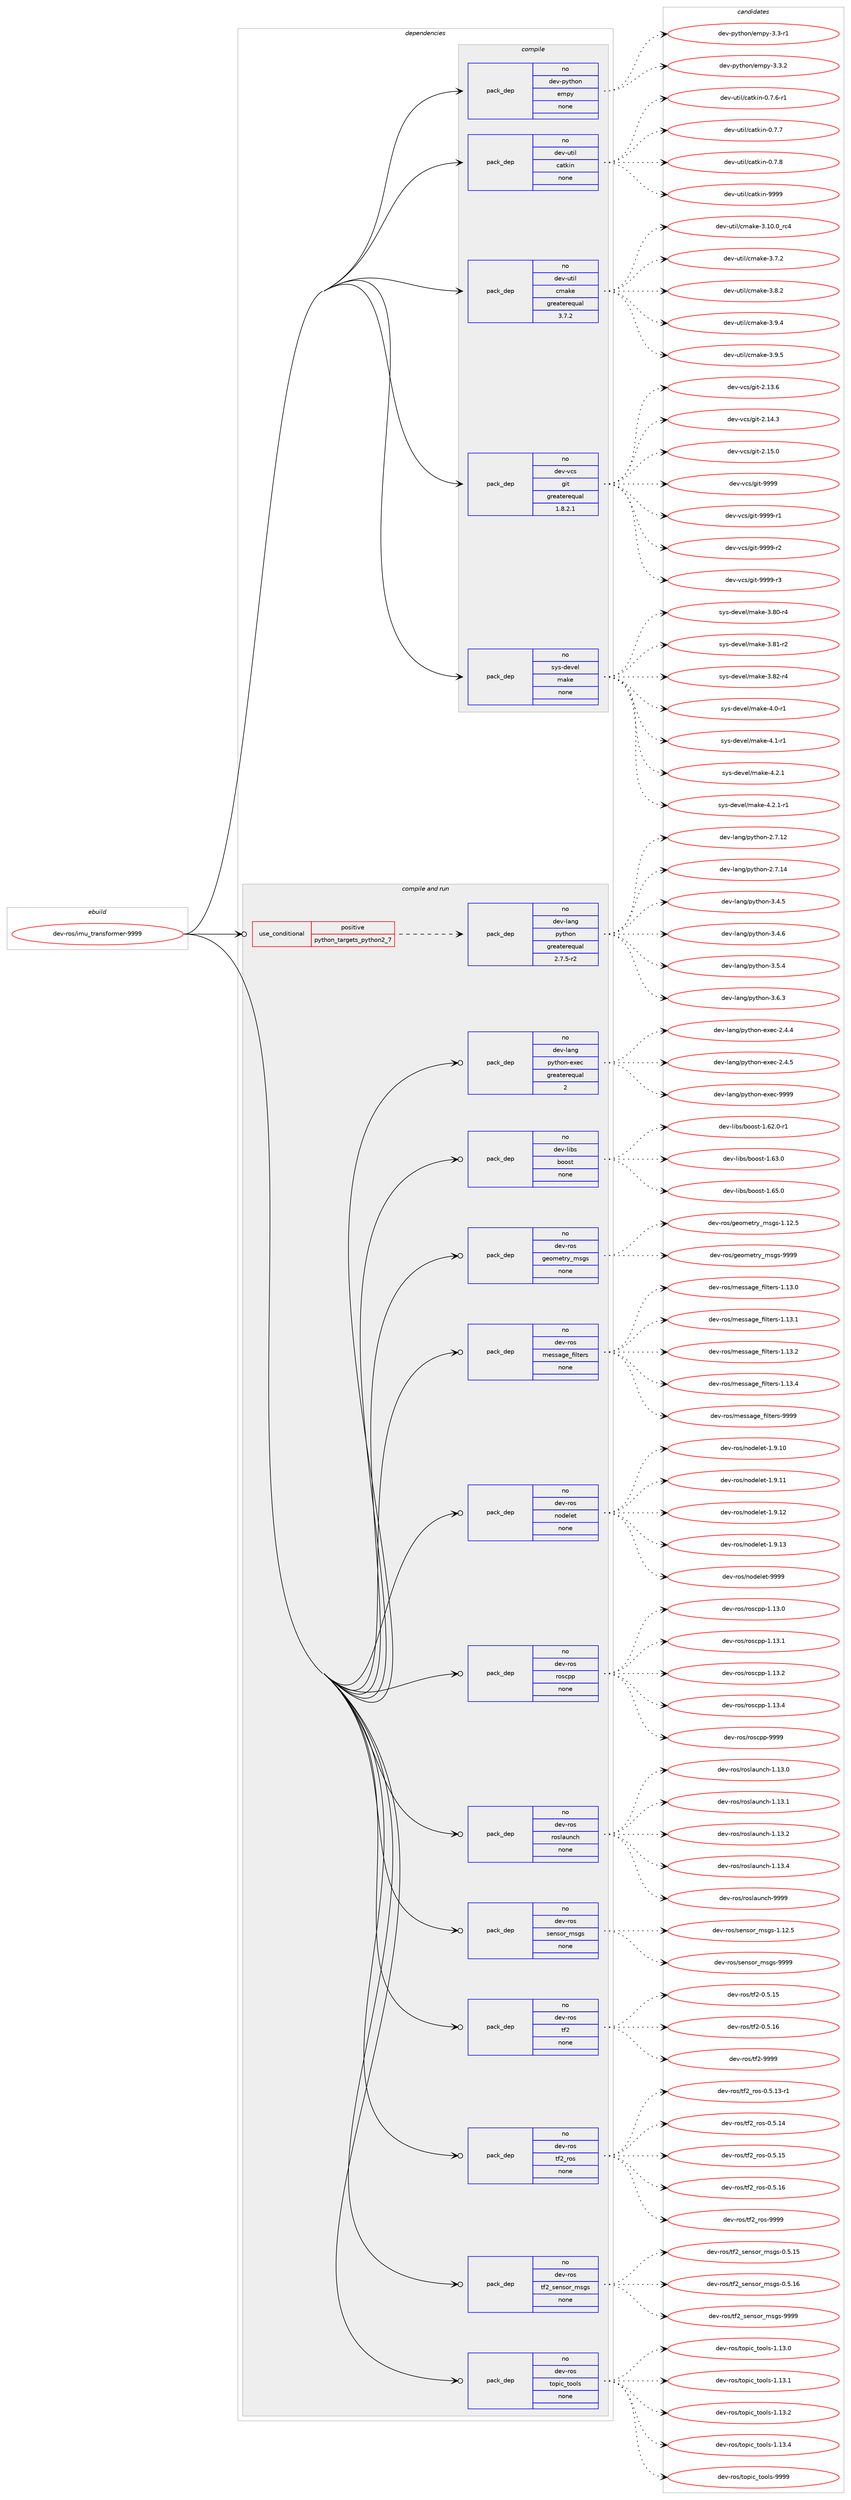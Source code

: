 digraph prolog {

# *************
# Graph options
# *************

newrank=true;
concentrate=true;
compound=true;
graph [rankdir=LR,fontname=Helvetica,fontsize=10,ranksep=1.5];#, ranksep=2.5, nodesep=0.2];
edge  [arrowhead=vee];
node  [fontname=Helvetica,fontsize=10];

# **********
# The ebuild
# **********

subgraph cluster_leftcol {
color=gray;
rank=same;
label=<<i>ebuild</i>>;
id [label="dev-ros/imu_transformer-9999", color=red, width=4, href="../dev-ros/imu_transformer-9999.svg"];
}

# ****************
# The dependencies
# ****************

subgraph cluster_midcol {
color=gray;
label=<<i>dependencies</i>>;
subgraph cluster_compile {
fillcolor="#eeeeee";
style=filled;
label=<<i>compile</i>>;
subgraph pack153505 {
dependency203038 [label=<<TABLE BORDER="0" CELLBORDER="1" CELLSPACING="0" CELLPADDING="4" WIDTH="220"><TR><TD ROWSPAN="6" CELLPADDING="30">pack_dep</TD></TR><TR><TD WIDTH="110">no</TD></TR><TR><TD>dev-python</TD></TR><TR><TD>empy</TD></TR><TR><TD>none</TD></TR><TR><TD></TD></TR></TABLE>>, shape=none, color=blue];
}
id:e -> dependency203038:w [weight=20,style="solid",arrowhead="vee"];
subgraph pack153506 {
dependency203039 [label=<<TABLE BORDER="0" CELLBORDER="1" CELLSPACING="0" CELLPADDING="4" WIDTH="220"><TR><TD ROWSPAN="6" CELLPADDING="30">pack_dep</TD></TR><TR><TD WIDTH="110">no</TD></TR><TR><TD>dev-util</TD></TR><TR><TD>catkin</TD></TR><TR><TD>none</TD></TR><TR><TD></TD></TR></TABLE>>, shape=none, color=blue];
}
id:e -> dependency203039:w [weight=20,style="solid",arrowhead="vee"];
subgraph pack153507 {
dependency203040 [label=<<TABLE BORDER="0" CELLBORDER="1" CELLSPACING="0" CELLPADDING="4" WIDTH="220"><TR><TD ROWSPAN="6" CELLPADDING="30">pack_dep</TD></TR><TR><TD WIDTH="110">no</TD></TR><TR><TD>dev-util</TD></TR><TR><TD>cmake</TD></TR><TR><TD>greaterequal</TD></TR><TR><TD>3.7.2</TD></TR></TABLE>>, shape=none, color=blue];
}
id:e -> dependency203040:w [weight=20,style="solid",arrowhead="vee"];
subgraph pack153508 {
dependency203041 [label=<<TABLE BORDER="0" CELLBORDER="1" CELLSPACING="0" CELLPADDING="4" WIDTH="220"><TR><TD ROWSPAN="6" CELLPADDING="30">pack_dep</TD></TR><TR><TD WIDTH="110">no</TD></TR><TR><TD>dev-vcs</TD></TR><TR><TD>git</TD></TR><TR><TD>greaterequal</TD></TR><TR><TD>1.8.2.1</TD></TR></TABLE>>, shape=none, color=blue];
}
id:e -> dependency203041:w [weight=20,style="solid",arrowhead="vee"];
subgraph pack153509 {
dependency203042 [label=<<TABLE BORDER="0" CELLBORDER="1" CELLSPACING="0" CELLPADDING="4" WIDTH="220"><TR><TD ROWSPAN="6" CELLPADDING="30">pack_dep</TD></TR><TR><TD WIDTH="110">no</TD></TR><TR><TD>sys-devel</TD></TR><TR><TD>make</TD></TR><TR><TD>none</TD></TR><TR><TD></TD></TR></TABLE>>, shape=none, color=blue];
}
id:e -> dependency203042:w [weight=20,style="solid",arrowhead="vee"];
}
subgraph cluster_compileandrun {
fillcolor="#eeeeee";
style=filled;
label=<<i>compile and run</i>>;
subgraph cond45546 {
dependency203043 [label=<<TABLE BORDER="0" CELLBORDER="1" CELLSPACING="0" CELLPADDING="4"><TR><TD ROWSPAN="3" CELLPADDING="10">use_conditional</TD></TR><TR><TD>positive</TD></TR><TR><TD>python_targets_python2_7</TD></TR></TABLE>>, shape=none, color=red];
subgraph pack153510 {
dependency203044 [label=<<TABLE BORDER="0" CELLBORDER="1" CELLSPACING="0" CELLPADDING="4" WIDTH="220"><TR><TD ROWSPAN="6" CELLPADDING="30">pack_dep</TD></TR><TR><TD WIDTH="110">no</TD></TR><TR><TD>dev-lang</TD></TR><TR><TD>python</TD></TR><TR><TD>greaterequal</TD></TR><TR><TD>2.7.5-r2</TD></TR></TABLE>>, shape=none, color=blue];
}
dependency203043:e -> dependency203044:w [weight=20,style="dashed",arrowhead="vee"];
}
id:e -> dependency203043:w [weight=20,style="solid",arrowhead="odotvee"];
subgraph pack153511 {
dependency203045 [label=<<TABLE BORDER="0" CELLBORDER="1" CELLSPACING="0" CELLPADDING="4" WIDTH="220"><TR><TD ROWSPAN="6" CELLPADDING="30">pack_dep</TD></TR><TR><TD WIDTH="110">no</TD></TR><TR><TD>dev-lang</TD></TR><TR><TD>python-exec</TD></TR><TR><TD>greaterequal</TD></TR><TR><TD>2</TD></TR></TABLE>>, shape=none, color=blue];
}
id:e -> dependency203045:w [weight=20,style="solid",arrowhead="odotvee"];
subgraph pack153512 {
dependency203046 [label=<<TABLE BORDER="0" CELLBORDER="1" CELLSPACING="0" CELLPADDING="4" WIDTH="220"><TR><TD ROWSPAN="6" CELLPADDING="30">pack_dep</TD></TR><TR><TD WIDTH="110">no</TD></TR><TR><TD>dev-libs</TD></TR><TR><TD>boost</TD></TR><TR><TD>none</TD></TR><TR><TD></TD></TR></TABLE>>, shape=none, color=blue];
}
id:e -> dependency203046:w [weight=20,style="solid",arrowhead="odotvee"];
subgraph pack153513 {
dependency203047 [label=<<TABLE BORDER="0" CELLBORDER="1" CELLSPACING="0" CELLPADDING="4" WIDTH="220"><TR><TD ROWSPAN="6" CELLPADDING="30">pack_dep</TD></TR><TR><TD WIDTH="110">no</TD></TR><TR><TD>dev-ros</TD></TR><TR><TD>geometry_msgs</TD></TR><TR><TD>none</TD></TR><TR><TD></TD></TR></TABLE>>, shape=none, color=blue];
}
id:e -> dependency203047:w [weight=20,style="solid",arrowhead="odotvee"];
subgraph pack153514 {
dependency203048 [label=<<TABLE BORDER="0" CELLBORDER="1" CELLSPACING="0" CELLPADDING="4" WIDTH="220"><TR><TD ROWSPAN="6" CELLPADDING="30">pack_dep</TD></TR><TR><TD WIDTH="110">no</TD></TR><TR><TD>dev-ros</TD></TR><TR><TD>message_filters</TD></TR><TR><TD>none</TD></TR><TR><TD></TD></TR></TABLE>>, shape=none, color=blue];
}
id:e -> dependency203048:w [weight=20,style="solid",arrowhead="odotvee"];
subgraph pack153515 {
dependency203049 [label=<<TABLE BORDER="0" CELLBORDER="1" CELLSPACING="0" CELLPADDING="4" WIDTH="220"><TR><TD ROWSPAN="6" CELLPADDING="30">pack_dep</TD></TR><TR><TD WIDTH="110">no</TD></TR><TR><TD>dev-ros</TD></TR><TR><TD>nodelet</TD></TR><TR><TD>none</TD></TR><TR><TD></TD></TR></TABLE>>, shape=none, color=blue];
}
id:e -> dependency203049:w [weight=20,style="solid",arrowhead="odotvee"];
subgraph pack153516 {
dependency203050 [label=<<TABLE BORDER="0" CELLBORDER="1" CELLSPACING="0" CELLPADDING="4" WIDTH="220"><TR><TD ROWSPAN="6" CELLPADDING="30">pack_dep</TD></TR><TR><TD WIDTH="110">no</TD></TR><TR><TD>dev-ros</TD></TR><TR><TD>roscpp</TD></TR><TR><TD>none</TD></TR><TR><TD></TD></TR></TABLE>>, shape=none, color=blue];
}
id:e -> dependency203050:w [weight=20,style="solid",arrowhead="odotvee"];
subgraph pack153517 {
dependency203051 [label=<<TABLE BORDER="0" CELLBORDER="1" CELLSPACING="0" CELLPADDING="4" WIDTH="220"><TR><TD ROWSPAN="6" CELLPADDING="30">pack_dep</TD></TR><TR><TD WIDTH="110">no</TD></TR><TR><TD>dev-ros</TD></TR><TR><TD>roslaunch</TD></TR><TR><TD>none</TD></TR><TR><TD></TD></TR></TABLE>>, shape=none, color=blue];
}
id:e -> dependency203051:w [weight=20,style="solid",arrowhead="odotvee"];
subgraph pack153518 {
dependency203052 [label=<<TABLE BORDER="0" CELLBORDER="1" CELLSPACING="0" CELLPADDING="4" WIDTH="220"><TR><TD ROWSPAN="6" CELLPADDING="30">pack_dep</TD></TR><TR><TD WIDTH="110">no</TD></TR><TR><TD>dev-ros</TD></TR><TR><TD>sensor_msgs</TD></TR><TR><TD>none</TD></TR><TR><TD></TD></TR></TABLE>>, shape=none, color=blue];
}
id:e -> dependency203052:w [weight=20,style="solid",arrowhead="odotvee"];
subgraph pack153519 {
dependency203053 [label=<<TABLE BORDER="0" CELLBORDER="1" CELLSPACING="0" CELLPADDING="4" WIDTH="220"><TR><TD ROWSPAN="6" CELLPADDING="30">pack_dep</TD></TR><TR><TD WIDTH="110">no</TD></TR><TR><TD>dev-ros</TD></TR><TR><TD>tf2</TD></TR><TR><TD>none</TD></TR><TR><TD></TD></TR></TABLE>>, shape=none, color=blue];
}
id:e -> dependency203053:w [weight=20,style="solid",arrowhead="odotvee"];
subgraph pack153520 {
dependency203054 [label=<<TABLE BORDER="0" CELLBORDER="1" CELLSPACING="0" CELLPADDING="4" WIDTH="220"><TR><TD ROWSPAN="6" CELLPADDING="30">pack_dep</TD></TR><TR><TD WIDTH="110">no</TD></TR><TR><TD>dev-ros</TD></TR><TR><TD>tf2_ros</TD></TR><TR><TD>none</TD></TR><TR><TD></TD></TR></TABLE>>, shape=none, color=blue];
}
id:e -> dependency203054:w [weight=20,style="solid",arrowhead="odotvee"];
subgraph pack153521 {
dependency203055 [label=<<TABLE BORDER="0" CELLBORDER="1" CELLSPACING="0" CELLPADDING="4" WIDTH="220"><TR><TD ROWSPAN="6" CELLPADDING="30">pack_dep</TD></TR><TR><TD WIDTH="110">no</TD></TR><TR><TD>dev-ros</TD></TR><TR><TD>tf2_sensor_msgs</TD></TR><TR><TD>none</TD></TR><TR><TD></TD></TR></TABLE>>, shape=none, color=blue];
}
id:e -> dependency203055:w [weight=20,style="solid",arrowhead="odotvee"];
subgraph pack153522 {
dependency203056 [label=<<TABLE BORDER="0" CELLBORDER="1" CELLSPACING="0" CELLPADDING="4" WIDTH="220"><TR><TD ROWSPAN="6" CELLPADDING="30">pack_dep</TD></TR><TR><TD WIDTH="110">no</TD></TR><TR><TD>dev-ros</TD></TR><TR><TD>topic_tools</TD></TR><TR><TD>none</TD></TR><TR><TD></TD></TR></TABLE>>, shape=none, color=blue];
}
id:e -> dependency203056:w [weight=20,style="solid",arrowhead="odotvee"];
}
subgraph cluster_run {
fillcolor="#eeeeee";
style=filled;
label=<<i>run</i>>;
}
}

# **************
# The candidates
# **************

subgraph cluster_choices {
rank=same;
color=gray;
label=<<i>candidates</i>>;

subgraph choice153505 {
color=black;
nodesep=1;
choice1001011184511212111610411111047101109112121455146514511449 [label="dev-python/empy-3.3-r1", color=red, width=4,href="../dev-python/empy-3.3-r1.svg"];
choice1001011184511212111610411111047101109112121455146514650 [label="dev-python/empy-3.3.2", color=red, width=4,href="../dev-python/empy-3.3.2.svg"];
dependency203038:e -> choice1001011184511212111610411111047101109112121455146514511449:w [style=dotted,weight="100"];
dependency203038:e -> choice1001011184511212111610411111047101109112121455146514650:w [style=dotted,weight="100"];
}
subgraph choice153506 {
color=black;
nodesep=1;
choice100101118451171161051084799971161071051104548465546544511449 [label="dev-util/catkin-0.7.6-r1", color=red, width=4,href="../dev-util/catkin-0.7.6-r1.svg"];
choice10010111845117116105108479997116107105110454846554655 [label="dev-util/catkin-0.7.7", color=red, width=4,href="../dev-util/catkin-0.7.7.svg"];
choice10010111845117116105108479997116107105110454846554656 [label="dev-util/catkin-0.7.8", color=red, width=4,href="../dev-util/catkin-0.7.8.svg"];
choice100101118451171161051084799971161071051104557575757 [label="dev-util/catkin-9999", color=red, width=4,href="../dev-util/catkin-9999.svg"];
dependency203039:e -> choice100101118451171161051084799971161071051104548465546544511449:w [style=dotted,weight="100"];
dependency203039:e -> choice10010111845117116105108479997116107105110454846554655:w [style=dotted,weight="100"];
dependency203039:e -> choice10010111845117116105108479997116107105110454846554656:w [style=dotted,weight="100"];
dependency203039:e -> choice100101118451171161051084799971161071051104557575757:w [style=dotted,weight="100"];
}
subgraph choice153507 {
color=black;
nodesep=1;
choice1001011184511711610510847991099710710145514649484648951149952 [label="dev-util/cmake-3.10.0_rc4", color=red, width=4,href="../dev-util/cmake-3.10.0_rc4.svg"];
choice10010111845117116105108479910997107101455146554650 [label="dev-util/cmake-3.7.2", color=red, width=4,href="../dev-util/cmake-3.7.2.svg"];
choice10010111845117116105108479910997107101455146564650 [label="dev-util/cmake-3.8.2", color=red, width=4,href="../dev-util/cmake-3.8.2.svg"];
choice10010111845117116105108479910997107101455146574652 [label="dev-util/cmake-3.9.4", color=red, width=4,href="../dev-util/cmake-3.9.4.svg"];
choice10010111845117116105108479910997107101455146574653 [label="dev-util/cmake-3.9.5", color=red, width=4,href="../dev-util/cmake-3.9.5.svg"];
dependency203040:e -> choice1001011184511711610510847991099710710145514649484648951149952:w [style=dotted,weight="100"];
dependency203040:e -> choice10010111845117116105108479910997107101455146554650:w [style=dotted,weight="100"];
dependency203040:e -> choice10010111845117116105108479910997107101455146564650:w [style=dotted,weight="100"];
dependency203040:e -> choice10010111845117116105108479910997107101455146574652:w [style=dotted,weight="100"];
dependency203040:e -> choice10010111845117116105108479910997107101455146574653:w [style=dotted,weight="100"];
}
subgraph choice153508 {
color=black;
nodesep=1;
choice10010111845118991154710310511645504649514654 [label="dev-vcs/git-2.13.6", color=red, width=4,href="../dev-vcs/git-2.13.6.svg"];
choice10010111845118991154710310511645504649524651 [label="dev-vcs/git-2.14.3", color=red, width=4,href="../dev-vcs/git-2.14.3.svg"];
choice10010111845118991154710310511645504649534648 [label="dev-vcs/git-2.15.0", color=red, width=4,href="../dev-vcs/git-2.15.0.svg"];
choice1001011184511899115471031051164557575757 [label="dev-vcs/git-9999", color=red, width=4,href="../dev-vcs/git-9999.svg"];
choice10010111845118991154710310511645575757574511449 [label="dev-vcs/git-9999-r1", color=red, width=4,href="../dev-vcs/git-9999-r1.svg"];
choice10010111845118991154710310511645575757574511450 [label="dev-vcs/git-9999-r2", color=red, width=4,href="../dev-vcs/git-9999-r2.svg"];
choice10010111845118991154710310511645575757574511451 [label="dev-vcs/git-9999-r3", color=red, width=4,href="../dev-vcs/git-9999-r3.svg"];
dependency203041:e -> choice10010111845118991154710310511645504649514654:w [style=dotted,weight="100"];
dependency203041:e -> choice10010111845118991154710310511645504649524651:w [style=dotted,weight="100"];
dependency203041:e -> choice10010111845118991154710310511645504649534648:w [style=dotted,weight="100"];
dependency203041:e -> choice1001011184511899115471031051164557575757:w [style=dotted,weight="100"];
dependency203041:e -> choice10010111845118991154710310511645575757574511449:w [style=dotted,weight="100"];
dependency203041:e -> choice10010111845118991154710310511645575757574511450:w [style=dotted,weight="100"];
dependency203041:e -> choice10010111845118991154710310511645575757574511451:w [style=dotted,weight="100"];
}
subgraph choice153509 {
color=black;
nodesep=1;
choice11512111545100101118101108471099710710145514656484511452 [label="sys-devel/make-3.80-r4", color=red, width=4,href="../sys-devel/make-3.80-r4.svg"];
choice11512111545100101118101108471099710710145514656494511450 [label="sys-devel/make-3.81-r2", color=red, width=4,href="../sys-devel/make-3.81-r2.svg"];
choice11512111545100101118101108471099710710145514656504511452 [label="sys-devel/make-3.82-r4", color=red, width=4,href="../sys-devel/make-3.82-r4.svg"];
choice115121115451001011181011084710997107101455246484511449 [label="sys-devel/make-4.0-r1", color=red, width=4,href="../sys-devel/make-4.0-r1.svg"];
choice115121115451001011181011084710997107101455246494511449 [label="sys-devel/make-4.1-r1", color=red, width=4,href="../sys-devel/make-4.1-r1.svg"];
choice115121115451001011181011084710997107101455246504649 [label="sys-devel/make-4.2.1", color=red, width=4,href="../sys-devel/make-4.2.1.svg"];
choice1151211154510010111810110847109971071014552465046494511449 [label="sys-devel/make-4.2.1-r1", color=red, width=4,href="../sys-devel/make-4.2.1-r1.svg"];
dependency203042:e -> choice11512111545100101118101108471099710710145514656484511452:w [style=dotted,weight="100"];
dependency203042:e -> choice11512111545100101118101108471099710710145514656494511450:w [style=dotted,weight="100"];
dependency203042:e -> choice11512111545100101118101108471099710710145514656504511452:w [style=dotted,weight="100"];
dependency203042:e -> choice115121115451001011181011084710997107101455246484511449:w [style=dotted,weight="100"];
dependency203042:e -> choice115121115451001011181011084710997107101455246494511449:w [style=dotted,weight="100"];
dependency203042:e -> choice115121115451001011181011084710997107101455246504649:w [style=dotted,weight="100"];
dependency203042:e -> choice1151211154510010111810110847109971071014552465046494511449:w [style=dotted,weight="100"];
}
subgraph choice153510 {
color=black;
nodesep=1;
choice10010111845108971101034711212111610411111045504655464950 [label="dev-lang/python-2.7.12", color=red, width=4,href="../dev-lang/python-2.7.12.svg"];
choice10010111845108971101034711212111610411111045504655464952 [label="dev-lang/python-2.7.14", color=red, width=4,href="../dev-lang/python-2.7.14.svg"];
choice100101118451089711010347112121116104111110455146524653 [label="dev-lang/python-3.4.5", color=red, width=4,href="../dev-lang/python-3.4.5.svg"];
choice100101118451089711010347112121116104111110455146524654 [label="dev-lang/python-3.4.6", color=red, width=4,href="../dev-lang/python-3.4.6.svg"];
choice100101118451089711010347112121116104111110455146534652 [label="dev-lang/python-3.5.4", color=red, width=4,href="../dev-lang/python-3.5.4.svg"];
choice100101118451089711010347112121116104111110455146544651 [label="dev-lang/python-3.6.3", color=red, width=4,href="../dev-lang/python-3.6.3.svg"];
dependency203044:e -> choice10010111845108971101034711212111610411111045504655464950:w [style=dotted,weight="100"];
dependency203044:e -> choice10010111845108971101034711212111610411111045504655464952:w [style=dotted,weight="100"];
dependency203044:e -> choice100101118451089711010347112121116104111110455146524653:w [style=dotted,weight="100"];
dependency203044:e -> choice100101118451089711010347112121116104111110455146524654:w [style=dotted,weight="100"];
dependency203044:e -> choice100101118451089711010347112121116104111110455146534652:w [style=dotted,weight="100"];
dependency203044:e -> choice100101118451089711010347112121116104111110455146544651:w [style=dotted,weight="100"];
}
subgraph choice153511 {
color=black;
nodesep=1;
choice1001011184510897110103471121211161041111104510112010199455046524652 [label="dev-lang/python-exec-2.4.4", color=red, width=4,href="../dev-lang/python-exec-2.4.4.svg"];
choice1001011184510897110103471121211161041111104510112010199455046524653 [label="dev-lang/python-exec-2.4.5", color=red, width=4,href="../dev-lang/python-exec-2.4.5.svg"];
choice10010111845108971101034711212111610411111045101120101994557575757 [label="dev-lang/python-exec-9999", color=red, width=4,href="../dev-lang/python-exec-9999.svg"];
dependency203045:e -> choice1001011184510897110103471121211161041111104510112010199455046524652:w [style=dotted,weight="100"];
dependency203045:e -> choice1001011184510897110103471121211161041111104510112010199455046524653:w [style=dotted,weight="100"];
dependency203045:e -> choice10010111845108971101034711212111610411111045101120101994557575757:w [style=dotted,weight="100"];
}
subgraph choice153512 {
color=black;
nodesep=1;
choice10010111845108105981154798111111115116454946545046484511449 [label="dev-libs/boost-1.62.0-r1", color=red, width=4,href="../dev-libs/boost-1.62.0-r1.svg"];
choice1001011184510810598115479811111111511645494654514648 [label="dev-libs/boost-1.63.0", color=red, width=4,href="../dev-libs/boost-1.63.0.svg"];
choice1001011184510810598115479811111111511645494654534648 [label="dev-libs/boost-1.65.0", color=red, width=4,href="../dev-libs/boost-1.65.0.svg"];
dependency203046:e -> choice10010111845108105981154798111111115116454946545046484511449:w [style=dotted,weight="100"];
dependency203046:e -> choice1001011184510810598115479811111111511645494654514648:w [style=dotted,weight="100"];
dependency203046:e -> choice1001011184510810598115479811111111511645494654534648:w [style=dotted,weight="100"];
}
subgraph choice153513 {
color=black;
nodesep=1;
choice10010111845114111115471031011111091011161141219510911510311545494649504653 [label="dev-ros/geometry_msgs-1.12.5", color=red, width=4,href="../dev-ros/geometry_msgs-1.12.5.svg"];
choice1001011184511411111547103101111109101116114121951091151031154557575757 [label="dev-ros/geometry_msgs-9999", color=red, width=4,href="../dev-ros/geometry_msgs-9999.svg"];
dependency203047:e -> choice10010111845114111115471031011111091011161141219510911510311545494649504653:w [style=dotted,weight="100"];
dependency203047:e -> choice1001011184511411111547103101111109101116114121951091151031154557575757:w [style=dotted,weight="100"];
}
subgraph choice153514 {
color=black;
nodesep=1;
choice1001011184511411111547109101115115971031019510210510811610111411545494649514648 [label="dev-ros/message_filters-1.13.0", color=red, width=4,href="../dev-ros/message_filters-1.13.0.svg"];
choice1001011184511411111547109101115115971031019510210510811610111411545494649514649 [label="dev-ros/message_filters-1.13.1", color=red, width=4,href="../dev-ros/message_filters-1.13.1.svg"];
choice1001011184511411111547109101115115971031019510210510811610111411545494649514650 [label="dev-ros/message_filters-1.13.2", color=red, width=4,href="../dev-ros/message_filters-1.13.2.svg"];
choice1001011184511411111547109101115115971031019510210510811610111411545494649514652 [label="dev-ros/message_filters-1.13.4", color=red, width=4,href="../dev-ros/message_filters-1.13.4.svg"];
choice100101118451141111154710910111511597103101951021051081161011141154557575757 [label="dev-ros/message_filters-9999", color=red, width=4,href="../dev-ros/message_filters-9999.svg"];
dependency203048:e -> choice1001011184511411111547109101115115971031019510210510811610111411545494649514648:w [style=dotted,weight="100"];
dependency203048:e -> choice1001011184511411111547109101115115971031019510210510811610111411545494649514649:w [style=dotted,weight="100"];
dependency203048:e -> choice1001011184511411111547109101115115971031019510210510811610111411545494649514650:w [style=dotted,weight="100"];
dependency203048:e -> choice1001011184511411111547109101115115971031019510210510811610111411545494649514652:w [style=dotted,weight="100"];
dependency203048:e -> choice100101118451141111154710910111511597103101951021051081161011141154557575757:w [style=dotted,weight="100"];
}
subgraph choice153515 {
color=black;
nodesep=1;
choice100101118451141111154711011110010110810111645494657464948 [label="dev-ros/nodelet-1.9.10", color=red, width=4,href="../dev-ros/nodelet-1.9.10.svg"];
choice100101118451141111154711011110010110810111645494657464949 [label="dev-ros/nodelet-1.9.11", color=red, width=4,href="../dev-ros/nodelet-1.9.11.svg"];
choice100101118451141111154711011110010110810111645494657464950 [label="dev-ros/nodelet-1.9.12", color=red, width=4,href="../dev-ros/nodelet-1.9.12.svg"];
choice100101118451141111154711011110010110810111645494657464951 [label="dev-ros/nodelet-1.9.13", color=red, width=4,href="../dev-ros/nodelet-1.9.13.svg"];
choice10010111845114111115471101111001011081011164557575757 [label="dev-ros/nodelet-9999", color=red, width=4,href="../dev-ros/nodelet-9999.svg"];
dependency203049:e -> choice100101118451141111154711011110010110810111645494657464948:w [style=dotted,weight="100"];
dependency203049:e -> choice100101118451141111154711011110010110810111645494657464949:w [style=dotted,weight="100"];
dependency203049:e -> choice100101118451141111154711011110010110810111645494657464950:w [style=dotted,weight="100"];
dependency203049:e -> choice100101118451141111154711011110010110810111645494657464951:w [style=dotted,weight="100"];
dependency203049:e -> choice10010111845114111115471101111001011081011164557575757:w [style=dotted,weight="100"];
}
subgraph choice153516 {
color=black;
nodesep=1;
choice10010111845114111115471141111159911211245494649514648 [label="dev-ros/roscpp-1.13.0", color=red, width=4,href="../dev-ros/roscpp-1.13.0.svg"];
choice10010111845114111115471141111159911211245494649514649 [label="dev-ros/roscpp-1.13.1", color=red, width=4,href="../dev-ros/roscpp-1.13.1.svg"];
choice10010111845114111115471141111159911211245494649514650 [label="dev-ros/roscpp-1.13.2", color=red, width=4,href="../dev-ros/roscpp-1.13.2.svg"];
choice10010111845114111115471141111159911211245494649514652 [label="dev-ros/roscpp-1.13.4", color=red, width=4,href="../dev-ros/roscpp-1.13.4.svg"];
choice1001011184511411111547114111115991121124557575757 [label="dev-ros/roscpp-9999", color=red, width=4,href="../dev-ros/roscpp-9999.svg"];
dependency203050:e -> choice10010111845114111115471141111159911211245494649514648:w [style=dotted,weight="100"];
dependency203050:e -> choice10010111845114111115471141111159911211245494649514649:w [style=dotted,weight="100"];
dependency203050:e -> choice10010111845114111115471141111159911211245494649514650:w [style=dotted,weight="100"];
dependency203050:e -> choice10010111845114111115471141111159911211245494649514652:w [style=dotted,weight="100"];
dependency203050:e -> choice1001011184511411111547114111115991121124557575757:w [style=dotted,weight="100"];
}
subgraph choice153517 {
color=black;
nodesep=1;
choice1001011184511411111547114111115108971171109910445494649514648 [label="dev-ros/roslaunch-1.13.0", color=red, width=4,href="../dev-ros/roslaunch-1.13.0.svg"];
choice1001011184511411111547114111115108971171109910445494649514649 [label="dev-ros/roslaunch-1.13.1", color=red, width=4,href="../dev-ros/roslaunch-1.13.1.svg"];
choice1001011184511411111547114111115108971171109910445494649514650 [label="dev-ros/roslaunch-1.13.2", color=red, width=4,href="../dev-ros/roslaunch-1.13.2.svg"];
choice1001011184511411111547114111115108971171109910445494649514652 [label="dev-ros/roslaunch-1.13.4", color=red, width=4,href="../dev-ros/roslaunch-1.13.4.svg"];
choice100101118451141111154711411111510897117110991044557575757 [label="dev-ros/roslaunch-9999", color=red, width=4,href="../dev-ros/roslaunch-9999.svg"];
dependency203051:e -> choice1001011184511411111547114111115108971171109910445494649514648:w [style=dotted,weight="100"];
dependency203051:e -> choice1001011184511411111547114111115108971171109910445494649514649:w [style=dotted,weight="100"];
dependency203051:e -> choice1001011184511411111547114111115108971171109910445494649514650:w [style=dotted,weight="100"];
dependency203051:e -> choice1001011184511411111547114111115108971171109910445494649514652:w [style=dotted,weight="100"];
dependency203051:e -> choice100101118451141111154711411111510897117110991044557575757:w [style=dotted,weight="100"];
}
subgraph choice153518 {
color=black;
nodesep=1;
choice10010111845114111115471151011101151111149510911510311545494649504653 [label="dev-ros/sensor_msgs-1.12.5", color=red, width=4,href="../dev-ros/sensor_msgs-1.12.5.svg"];
choice1001011184511411111547115101110115111114951091151031154557575757 [label="dev-ros/sensor_msgs-9999", color=red, width=4,href="../dev-ros/sensor_msgs-9999.svg"];
dependency203052:e -> choice10010111845114111115471151011101151111149510911510311545494649504653:w [style=dotted,weight="100"];
dependency203052:e -> choice1001011184511411111547115101110115111114951091151031154557575757:w [style=dotted,weight="100"];
}
subgraph choice153519 {
color=black;
nodesep=1;
choice10010111845114111115471161025045484653464953 [label="dev-ros/tf2-0.5.15", color=red, width=4,href="../dev-ros/tf2-0.5.15.svg"];
choice10010111845114111115471161025045484653464954 [label="dev-ros/tf2-0.5.16", color=red, width=4,href="../dev-ros/tf2-0.5.16.svg"];
choice1001011184511411111547116102504557575757 [label="dev-ros/tf2-9999", color=red, width=4,href="../dev-ros/tf2-9999.svg"];
dependency203053:e -> choice10010111845114111115471161025045484653464953:w [style=dotted,weight="100"];
dependency203053:e -> choice10010111845114111115471161025045484653464954:w [style=dotted,weight="100"];
dependency203053:e -> choice1001011184511411111547116102504557575757:w [style=dotted,weight="100"];
}
subgraph choice153520 {
color=black;
nodesep=1;
choice10010111845114111115471161025095114111115454846534649514511449 [label="dev-ros/tf2_ros-0.5.13-r1", color=red, width=4,href="../dev-ros/tf2_ros-0.5.13-r1.svg"];
choice1001011184511411111547116102509511411111545484653464952 [label="dev-ros/tf2_ros-0.5.14", color=red, width=4,href="../dev-ros/tf2_ros-0.5.14.svg"];
choice1001011184511411111547116102509511411111545484653464953 [label="dev-ros/tf2_ros-0.5.15", color=red, width=4,href="../dev-ros/tf2_ros-0.5.15.svg"];
choice1001011184511411111547116102509511411111545484653464954 [label="dev-ros/tf2_ros-0.5.16", color=red, width=4,href="../dev-ros/tf2_ros-0.5.16.svg"];
choice100101118451141111154711610250951141111154557575757 [label="dev-ros/tf2_ros-9999", color=red, width=4,href="../dev-ros/tf2_ros-9999.svg"];
dependency203054:e -> choice10010111845114111115471161025095114111115454846534649514511449:w [style=dotted,weight="100"];
dependency203054:e -> choice1001011184511411111547116102509511411111545484653464952:w [style=dotted,weight="100"];
dependency203054:e -> choice1001011184511411111547116102509511411111545484653464953:w [style=dotted,weight="100"];
dependency203054:e -> choice1001011184511411111547116102509511411111545484653464954:w [style=dotted,weight="100"];
dependency203054:e -> choice100101118451141111154711610250951141111154557575757:w [style=dotted,weight="100"];
}
subgraph choice153521 {
color=black;
nodesep=1;
choice100101118451141111154711610250951151011101151111149510911510311545484653464953 [label="dev-ros/tf2_sensor_msgs-0.5.15", color=red, width=4,href="../dev-ros/tf2_sensor_msgs-0.5.15.svg"];
choice100101118451141111154711610250951151011101151111149510911510311545484653464954 [label="dev-ros/tf2_sensor_msgs-0.5.16", color=red, width=4,href="../dev-ros/tf2_sensor_msgs-0.5.16.svg"];
choice10010111845114111115471161025095115101110115111114951091151031154557575757 [label="dev-ros/tf2_sensor_msgs-9999", color=red, width=4,href="../dev-ros/tf2_sensor_msgs-9999.svg"];
dependency203055:e -> choice100101118451141111154711610250951151011101151111149510911510311545484653464953:w [style=dotted,weight="100"];
dependency203055:e -> choice100101118451141111154711610250951151011101151111149510911510311545484653464954:w [style=dotted,weight="100"];
dependency203055:e -> choice10010111845114111115471161025095115101110115111114951091151031154557575757:w [style=dotted,weight="100"];
}
subgraph choice153522 {
color=black;
nodesep=1;
choice1001011184511411111547116111112105999511611111110811545494649514648 [label="dev-ros/topic_tools-1.13.0", color=red, width=4,href="../dev-ros/topic_tools-1.13.0.svg"];
choice1001011184511411111547116111112105999511611111110811545494649514649 [label="dev-ros/topic_tools-1.13.1", color=red, width=4,href="../dev-ros/topic_tools-1.13.1.svg"];
choice1001011184511411111547116111112105999511611111110811545494649514650 [label="dev-ros/topic_tools-1.13.2", color=red, width=4,href="../dev-ros/topic_tools-1.13.2.svg"];
choice1001011184511411111547116111112105999511611111110811545494649514652 [label="dev-ros/topic_tools-1.13.4", color=red, width=4,href="../dev-ros/topic_tools-1.13.4.svg"];
choice100101118451141111154711611111210599951161111111081154557575757 [label="dev-ros/topic_tools-9999", color=red, width=4,href="../dev-ros/topic_tools-9999.svg"];
dependency203056:e -> choice1001011184511411111547116111112105999511611111110811545494649514648:w [style=dotted,weight="100"];
dependency203056:e -> choice1001011184511411111547116111112105999511611111110811545494649514649:w [style=dotted,weight="100"];
dependency203056:e -> choice1001011184511411111547116111112105999511611111110811545494649514650:w [style=dotted,weight="100"];
dependency203056:e -> choice1001011184511411111547116111112105999511611111110811545494649514652:w [style=dotted,weight="100"];
dependency203056:e -> choice100101118451141111154711611111210599951161111111081154557575757:w [style=dotted,weight="100"];
}
}

}
